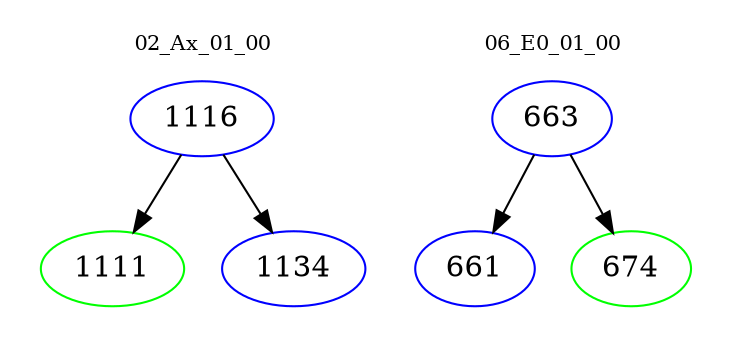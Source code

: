 digraph{
subgraph cluster_0 {
color = white
label = "02_Ax_01_00";
fontsize=10;
T0_1116 [label="1116", color="blue"]
T0_1116 -> T0_1111 [color="black"]
T0_1111 [label="1111", color="green"]
T0_1116 -> T0_1134 [color="black"]
T0_1134 [label="1134", color="blue"]
}
subgraph cluster_1 {
color = white
label = "06_E0_01_00";
fontsize=10;
T1_663 [label="663", color="blue"]
T1_663 -> T1_661 [color="black"]
T1_661 [label="661", color="blue"]
T1_663 -> T1_674 [color="black"]
T1_674 [label="674", color="green"]
}
}
